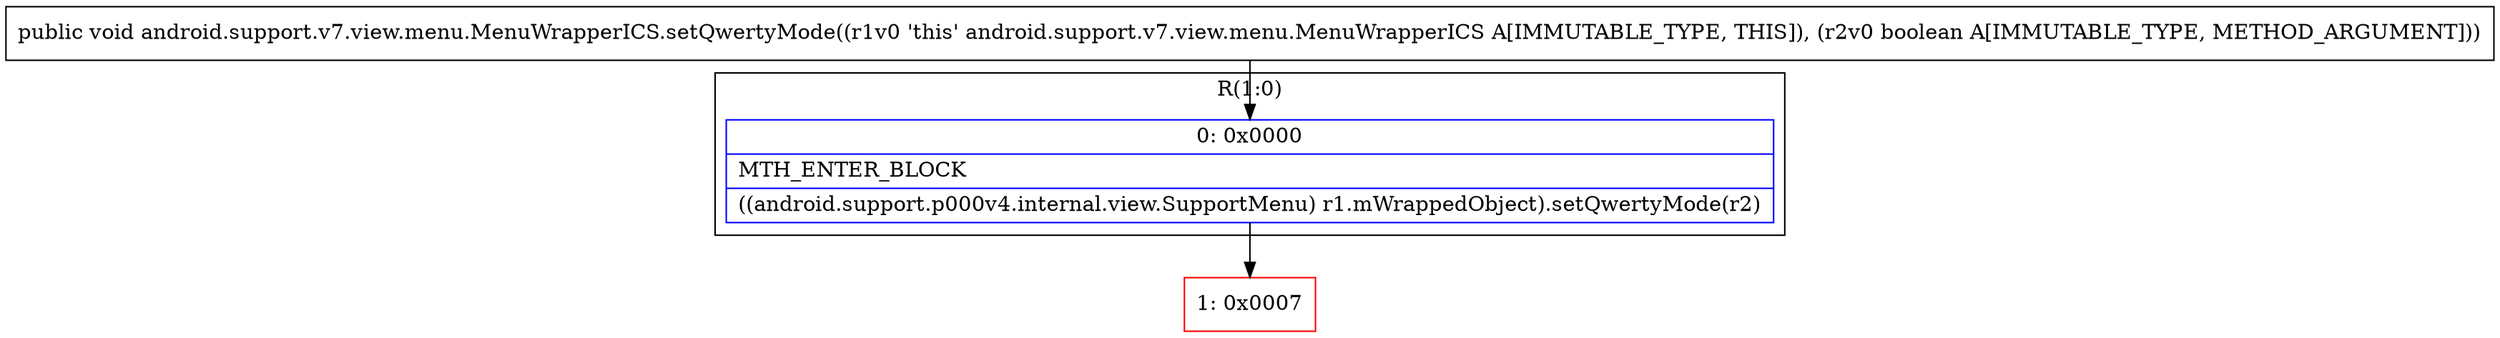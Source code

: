digraph "CFG forandroid.support.v7.view.menu.MenuWrapperICS.setQwertyMode(Z)V" {
subgraph cluster_Region_1035015945 {
label = "R(1:0)";
node [shape=record,color=blue];
Node_0 [shape=record,label="{0\:\ 0x0000|MTH_ENTER_BLOCK\l|((android.support.p000v4.internal.view.SupportMenu) r1.mWrappedObject).setQwertyMode(r2)\l}"];
}
Node_1 [shape=record,color=red,label="{1\:\ 0x0007}"];
MethodNode[shape=record,label="{public void android.support.v7.view.menu.MenuWrapperICS.setQwertyMode((r1v0 'this' android.support.v7.view.menu.MenuWrapperICS A[IMMUTABLE_TYPE, THIS]), (r2v0 boolean A[IMMUTABLE_TYPE, METHOD_ARGUMENT])) }"];
MethodNode -> Node_0;
Node_0 -> Node_1;
}

